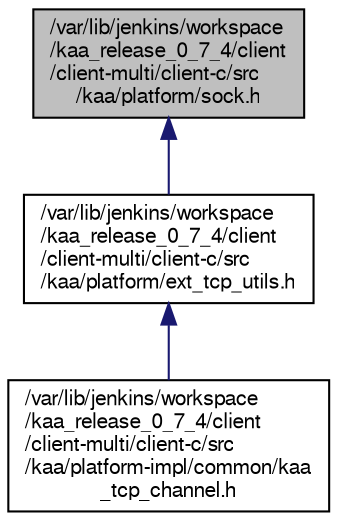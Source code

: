 digraph "/var/lib/jenkins/workspace/kaa_release_0_7_4/client/client-multi/client-c/src/kaa/platform/sock.h"
{
  bgcolor="transparent";
  edge [fontname="FreeSans",fontsize="10",labelfontname="FreeSans",labelfontsize="10"];
  node [fontname="FreeSans",fontsize="10",shape=record];
  Node1 [label="/var/lib/jenkins/workspace\l/kaa_release_0_7_4/client\l/client-multi/client-c/src\l/kaa/platform/sock.h",height=0.2,width=0.4,color="black", fillcolor="grey75", style="filled" fontcolor="black"];
  Node1 -> Node2 [dir="back",color="midnightblue",fontsize="10",style="solid",fontname="FreeSans"];
  Node2 [label="/var/lib/jenkins/workspace\l/kaa_release_0_7_4/client\l/client-multi/client-c/src\l/kaa/platform/ext_tcp_utils.h",height=0.2,width=0.4,color="black",URL="$ext__tcp__utils_8h.html",tooltip="External interface for socket manipulations used by Kaa transport channel implementations. "];
  Node2 -> Node3 [dir="back",color="midnightblue",fontsize="10",style="solid",fontname="FreeSans"];
  Node3 [label="/var/lib/jenkins/workspace\l/kaa_release_0_7_4/client\l/client-multi/client-c/src\l/kaa/platform-impl/common/kaa\l_tcp_channel.h",height=0.2,width=0.4,color="black",URL="$kaa__tcp__channel_8h.html"];
}
